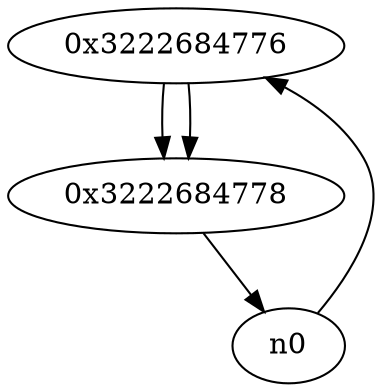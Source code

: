digraph G{
/* nodes */
  n1 [label="0x3222684776"]
  n2 [label="0x3222684778"]
/* edges */
n1 -> n2;
n0 -> n1;
n2 -> n0;
n1 -> n2;
}
